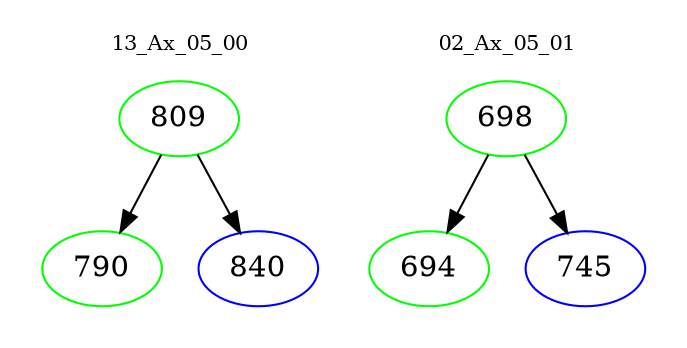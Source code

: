 digraph{
subgraph cluster_0 {
color = white
label = "13_Ax_05_00";
fontsize=10;
T0_809 [label="809", color="green"]
T0_809 -> T0_790 [color="black"]
T0_790 [label="790", color="green"]
T0_809 -> T0_840 [color="black"]
T0_840 [label="840", color="blue"]
}
subgraph cluster_1 {
color = white
label = "02_Ax_05_01";
fontsize=10;
T1_698 [label="698", color="green"]
T1_698 -> T1_694 [color="black"]
T1_694 [label="694", color="green"]
T1_698 -> T1_745 [color="black"]
T1_745 [label="745", color="blue"]
}
}

